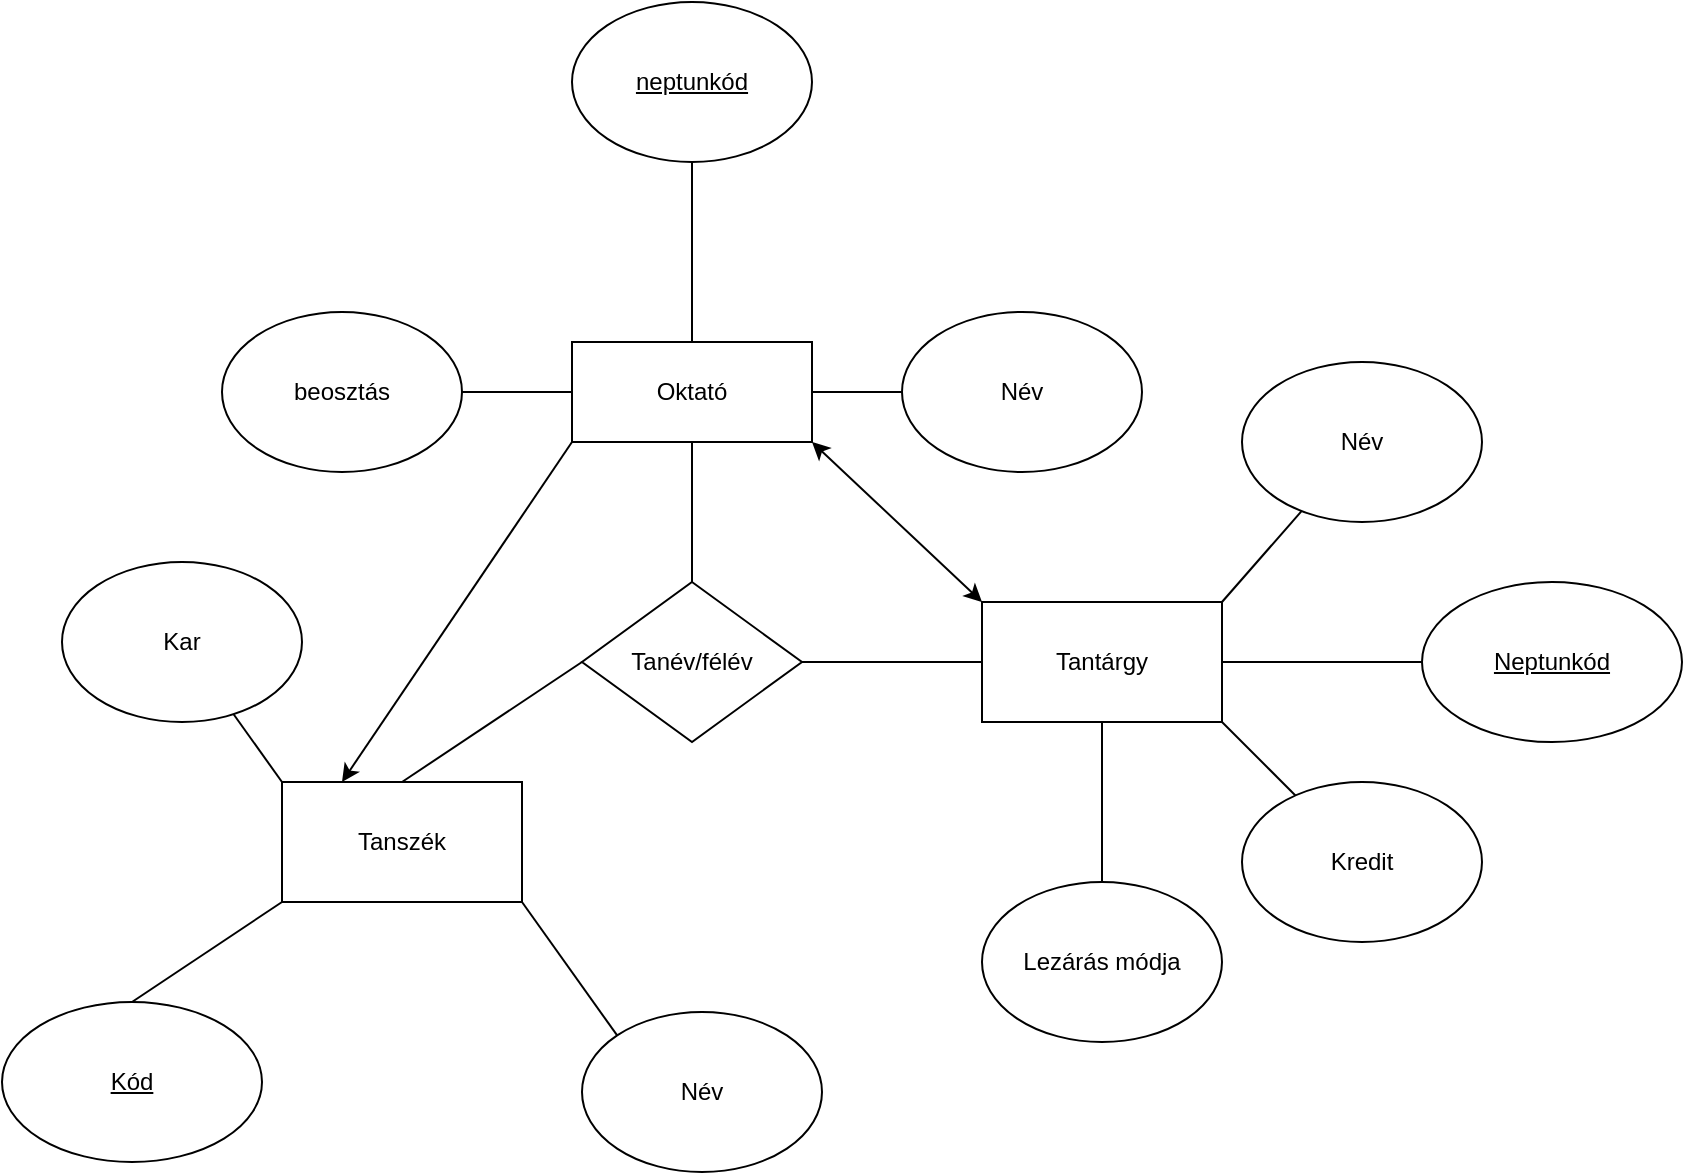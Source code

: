 <mxfile version="24.7.17">
  <diagram name="1 oldal" id="EhUtanQtrAS8m-AJotDT">
    <mxGraphModel dx="1434" dy="780" grid="1" gridSize="10" guides="1" tooltips="1" connect="1" arrows="1" fold="1" page="1" pageScale="1" pageWidth="827" pageHeight="1169" math="0" shadow="0">
      <root>
        <mxCell id="0" />
        <mxCell id="1" parent="0" />
        <mxCell id="RXRHmwRv4-vCcWyiBcdk-1" value="Tanév/félév" style="rhombus;whiteSpace=wrap;html=1;" vertex="1" parent="1">
          <mxGeometry x="340" y="330" width="110" height="80" as="geometry" />
        </mxCell>
        <mxCell id="RXRHmwRv4-vCcWyiBcdk-2" value="" style="endArrow=none;html=1;rounded=0;entryX=0;entryY=0.5;entryDx=0;entryDy=0;exitX=0.5;exitY=0;exitDx=0;exitDy=0;" edge="1" parent="1" source="RXRHmwRv4-vCcWyiBcdk-3" target="RXRHmwRv4-vCcWyiBcdk-1">
          <mxGeometry width="50" height="50" relative="1" as="geometry">
            <mxPoint x="260" y="450" as="sourcePoint" />
            <mxPoint x="440" y="510" as="targetPoint" />
          </mxGeometry>
        </mxCell>
        <mxCell id="RXRHmwRv4-vCcWyiBcdk-3" value="Tanszék" style="rounded=0;whiteSpace=wrap;html=1;" vertex="1" parent="1">
          <mxGeometry x="190" y="430" width="120" height="60" as="geometry" />
        </mxCell>
        <mxCell id="RXRHmwRv4-vCcWyiBcdk-4" value="" style="endArrow=none;html=1;rounded=0;entryX=0;entryY=1;entryDx=0;entryDy=0;exitX=0.5;exitY=0;exitDx=0;exitDy=0;" edge="1" parent="1" source="RXRHmwRv4-vCcWyiBcdk-5" target="RXRHmwRv4-vCcWyiBcdk-3">
          <mxGeometry width="50" height="50" relative="1" as="geometry">
            <mxPoint x="180" y="540" as="sourcePoint" />
            <mxPoint x="440" y="510" as="targetPoint" />
          </mxGeometry>
        </mxCell>
        <mxCell id="RXRHmwRv4-vCcWyiBcdk-5" value="&lt;u&gt;Kód&lt;/u&gt;" style="ellipse;whiteSpace=wrap;html=1;" vertex="1" parent="1">
          <mxGeometry x="50" y="540" width="130" height="80" as="geometry" />
        </mxCell>
        <mxCell id="RXRHmwRv4-vCcWyiBcdk-6" value="" style="endArrow=none;html=1;rounded=0;entryX=1;entryY=1;entryDx=0;entryDy=0;exitX=0;exitY=0;exitDx=0;exitDy=0;" edge="1" parent="1" source="RXRHmwRv4-vCcWyiBcdk-7" target="RXRHmwRv4-vCcWyiBcdk-3">
          <mxGeometry width="50" height="50" relative="1" as="geometry">
            <mxPoint x="320" y="590" as="sourcePoint" />
            <mxPoint x="440" y="510" as="targetPoint" />
          </mxGeometry>
        </mxCell>
        <mxCell id="RXRHmwRv4-vCcWyiBcdk-7" value="Név" style="ellipse;whiteSpace=wrap;html=1;" vertex="1" parent="1">
          <mxGeometry x="340" y="545" width="120" height="80" as="geometry" />
        </mxCell>
        <mxCell id="RXRHmwRv4-vCcWyiBcdk-8" value="" style="endArrow=none;html=1;rounded=0;exitX=0;exitY=0;exitDx=0;exitDy=0;" edge="1" parent="1" source="RXRHmwRv4-vCcWyiBcdk-3" target="RXRHmwRv4-vCcWyiBcdk-9">
          <mxGeometry width="50" height="50" relative="1" as="geometry">
            <mxPoint x="390" y="560" as="sourcePoint" />
            <mxPoint x="140" y="360" as="targetPoint" />
          </mxGeometry>
        </mxCell>
        <mxCell id="RXRHmwRv4-vCcWyiBcdk-9" value="Kar" style="ellipse;whiteSpace=wrap;html=1;" vertex="1" parent="1">
          <mxGeometry x="80" y="320" width="120" height="80" as="geometry" />
        </mxCell>
        <mxCell id="RXRHmwRv4-vCcWyiBcdk-10" value="" style="endArrow=none;html=1;rounded=0;exitX=0.5;exitY=0;exitDx=0;exitDy=0;entryX=0.5;entryY=1;entryDx=0;entryDy=0;" edge="1" parent="1" source="RXRHmwRv4-vCcWyiBcdk-1" target="RXRHmwRv4-vCcWyiBcdk-12">
          <mxGeometry width="50" height="50" relative="1" as="geometry">
            <mxPoint x="390" y="560" as="sourcePoint" />
            <mxPoint x="385.432" y="259.836" as="targetPoint" />
          </mxGeometry>
        </mxCell>
        <mxCell id="RXRHmwRv4-vCcWyiBcdk-12" value="Oktató" style="rounded=0;whiteSpace=wrap;html=1;" vertex="1" parent="1">
          <mxGeometry x="335" y="210" width="120" height="50" as="geometry" />
        </mxCell>
        <mxCell id="RXRHmwRv4-vCcWyiBcdk-14" value="&lt;u&gt;neptunkód&lt;/u&gt;" style="ellipse;whiteSpace=wrap;html=1;rounded=0;" vertex="1" parent="1">
          <mxGeometry x="335" y="40" width="120" height="80" as="geometry" />
        </mxCell>
        <mxCell id="RXRHmwRv4-vCcWyiBcdk-16" value="" style="endArrow=none;html=1;rounded=0;entryX=0.5;entryY=1;entryDx=0;entryDy=0;exitX=0.5;exitY=0;exitDx=0;exitDy=0;" edge="1" parent="1" source="RXRHmwRv4-vCcWyiBcdk-12" target="RXRHmwRv4-vCcWyiBcdk-14">
          <mxGeometry width="50" height="50" relative="1" as="geometry">
            <mxPoint x="390" y="330" as="sourcePoint" />
            <mxPoint x="440" y="280" as="targetPoint" />
          </mxGeometry>
        </mxCell>
        <mxCell id="RXRHmwRv4-vCcWyiBcdk-20" value="" style="endArrow=none;html=1;rounded=0;exitX=1;exitY=0.5;exitDx=0;exitDy=0;" edge="1" parent="1" source="RXRHmwRv4-vCcWyiBcdk-12" target="RXRHmwRv4-vCcWyiBcdk-21">
          <mxGeometry width="50" height="50" relative="1" as="geometry">
            <mxPoint x="414" y="210" as="sourcePoint" />
            <mxPoint x="500" y="180" as="targetPoint" />
          </mxGeometry>
        </mxCell>
        <mxCell id="RXRHmwRv4-vCcWyiBcdk-21" value="Név" style="ellipse;whiteSpace=wrap;html=1;" vertex="1" parent="1">
          <mxGeometry x="500" y="195" width="120" height="80" as="geometry" />
        </mxCell>
        <mxCell id="RXRHmwRv4-vCcWyiBcdk-22" value="" style="endArrow=none;html=1;rounded=0;entryX=0;entryY=0.5;entryDx=0;entryDy=0;exitX=1;exitY=0.5;exitDx=0;exitDy=0;" edge="1" parent="1" source="RXRHmwRv4-vCcWyiBcdk-23" target="RXRHmwRv4-vCcWyiBcdk-12">
          <mxGeometry width="50" height="50" relative="1" as="geometry">
            <mxPoint x="170" y="210" as="sourcePoint" />
            <mxPoint x="290" y="220" as="targetPoint" />
          </mxGeometry>
        </mxCell>
        <mxCell id="RXRHmwRv4-vCcWyiBcdk-23" value="beosztás" style="ellipse;whiteSpace=wrap;html=1;" vertex="1" parent="1">
          <mxGeometry x="160" y="195" width="120" height="80" as="geometry" />
        </mxCell>
        <mxCell id="RXRHmwRv4-vCcWyiBcdk-25" value="" style="endArrow=none;html=1;rounded=0;exitX=1;exitY=0.5;exitDx=0;exitDy=0;" edge="1" parent="1" source="RXRHmwRv4-vCcWyiBcdk-1" target="RXRHmwRv4-vCcWyiBcdk-26">
          <mxGeometry width="50" height="50" relative="1" as="geometry">
            <mxPoint x="390" y="330" as="sourcePoint" />
            <mxPoint x="530" y="370" as="targetPoint" />
          </mxGeometry>
        </mxCell>
        <mxCell id="RXRHmwRv4-vCcWyiBcdk-26" value="Tantárgy" style="rounded=0;whiteSpace=wrap;html=1;" vertex="1" parent="1">
          <mxGeometry x="540" y="340" width="120" height="60" as="geometry" />
        </mxCell>
        <mxCell id="RXRHmwRv4-vCcWyiBcdk-27" value="&lt;u&gt;Neptunkód&lt;/u&gt;" style="ellipse;whiteSpace=wrap;html=1;rounded=0;" vertex="1" parent="1">
          <mxGeometry x="760" y="330" width="130" height="80" as="geometry" />
        </mxCell>
        <mxCell id="RXRHmwRv4-vCcWyiBcdk-29" value="" style="endArrow=none;html=1;rounded=0;exitX=1;exitY=0.5;exitDx=0;exitDy=0;entryX=0;entryY=0.5;entryDx=0;entryDy=0;" edge="1" parent="1" source="RXRHmwRv4-vCcWyiBcdk-26" target="RXRHmwRv4-vCcWyiBcdk-27">
          <mxGeometry width="50" height="50" relative="1" as="geometry">
            <mxPoint x="390" y="330" as="sourcePoint" />
            <mxPoint x="440" y="280" as="targetPoint" />
          </mxGeometry>
        </mxCell>
        <mxCell id="RXRHmwRv4-vCcWyiBcdk-31" value="" style="endArrow=none;html=1;rounded=0;exitX=1;exitY=0;exitDx=0;exitDy=0;" edge="1" parent="1" source="RXRHmwRv4-vCcWyiBcdk-26" target="RXRHmwRv4-vCcWyiBcdk-33">
          <mxGeometry width="50" height="50" relative="1" as="geometry">
            <mxPoint x="390" y="330" as="sourcePoint" />
            <mxPoint x="710" y="270" as="targetPoint" />
          </mxGeometry>
        </mxCell>
        <mxCell id="RXRHmwRv4-vCcWyiBcdk-33" value="Név" style="ellipse;whiteSpace=wrap;html=1;" vertex="1" parent="1">
          <mxGeometry x="670" y="220" width="120" height="80" as="geometry" />
        </mxCell>
        <mxCell id="RXRHmwRv4-vCcWyiBcdk-34" value="" style="endArrow=none;html=1;rounded=0;exitX=1;exitY=1;exitDx=0;exitDy=0;" edge="1" parent="1" source="RXRHmwRv4-vCcWyiBcdk-26" target="RXRHmwRv4-vCcWyiBcdk-35">
          <mxGeometry width="50" height="50" relative="1" as="geometry">
            <mxPoint x="390" y="330" as="sourcePoint" />
            <mxPoint x="730" y="450" as="targetPoint" />
          </mxGeometry>
        </mxCell>
        <mxCell id="RXRHmwRv4-vCcWyiBcdk-35" value="Kredit" style="ellipse;whiteSpace=wrap;html=1;" vertex="1" parent="1">
          <mxGeometry x="670" y="430" width="120" height="80" as="geometry" />
        </mxCell>
        <mxCell id="RXRHmwRv4-vCcWyiBcdk-36" value="" style="endArrow=none;html=1;rounded=0;exitX=0.5;exitY=1;exitDx=0;exitDy=0;" edge="1" parent="1" source="RXRHmwRv4-vCcWyiBcdk-26" target="RXRHmwRv4-vCcWyiBcdk-37">
          <mxGeometry width="50" height="50" relative="1" as="geometry">
            <mxPoint x="390" y="330" as="sourcePoint" />
            <mxPoint x="600" y="470" as="targetPoint" />
          </mxGeometry>
        </mxCell>
        <mxCell id="RXRHmwRv4-vCcWyiBcdk-37" value="Lezárás módja" style="ellipse;whiteSpace=wrap;html=1;" vertex="1" parent="1">
          <mxGeometry x="540" y="480" width="120" height="80" as="geometry" />
        </mxCell>
        <mxCell id="RXRHmwRv4-vCcWyiBcdk-38" value="" style="endArrow=classic;html=1;rounded=0;exitX=0;exitY=1;exitDx=0;exitDy=0;entryX=0.25;entryY=0;entryDx=0;entryDy=0;" edge="1" parent="1" source="RXRHmwRv4-vCcWyiBcdk-12" target="RXRHmwRv4-vCcWyiBcdk-3">
          <mxGeometry width="50" height="50" relative="1" as="geometry">
            <mxPoint x="390" y="330" as="sourcePoint" />
            <mxPoint x="440" y="280" as="targetPoint" />
          </mxGeometry>
        </mxCell>
        <mxCell id="RXRHmwRv4-vCcWyiBcdk-39" value="" style="endArrow=classic;startArrow=classic;html=1;rounded=0;entryX=1;entryY=1;entryDx=0;entryDy=0;exitX=0;exitY=0;exitDx=0;exitDy=0;" edge="1" parent="1" source="RXRHmwRv4-vCcWyiBcdk-26" target="RXRHmwRv4-vCcWyiBcdk-12">
          <mxGeometry width="50" height="50" relative="1" as="geometry">
            <mxPoint x="390" y="330" as="sourcePoint" />
            <mxPoint x="440" y="280" as="targetPoint" />
          </mxGeometry>
        </mxCell>
      </root>
    </mxGraphModel>
  </diagram>
</mxfile>
